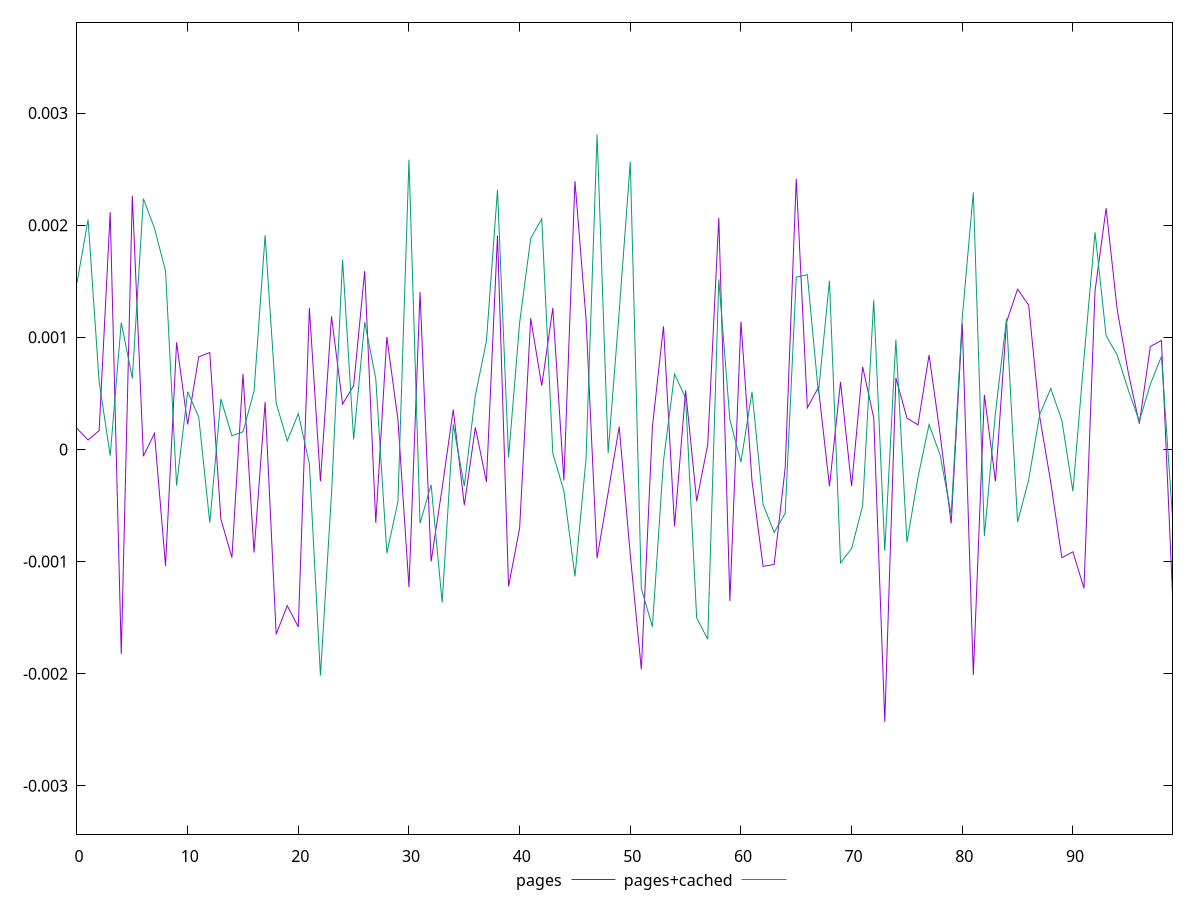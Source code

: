 reset

$pages <<EOF
0 0.00018715819351752903
1 0.00008432752881364688
2 0.00016738014350771104
3 0.002115209434940068
4 -0.0018246926577658894
5 0.0022627784042194062
6 -0.000060646561321874014
7 0.00014277564975450854
8 -0.001038376292201644
9 0.0009549371667829565
10 0.00022229960198749538
11 0.0008249406391492764
12 0.0008639083187619787
13 -0.0006199051112490645
14 -0.0009658342833890763
15 0.0006728891821940711
16 -0.0009201036397408033
17 0.0004218133711254368
18 -0.0016488501125389609
19 -0.0013935359938609731
20 -0.001583734807581833
21 0.0012603341186557717
22 -0.00028402546952606183
23 0.0011868565027458298
24 0.0004041146246584854
25 0.0005686598963828054
26 0.0015903342173210816
27 -0.0006553595010559118
28 0.0010029927738648547
29 0.00026650847741164634
30 -0.0012292827824968383
31 0.0014034904222668069
32 -0.0010004799472673979
33 -0.0003442080836236988
34 0.0003556461656930821
35 -0.000497143086245945
36 0.00019627860454699968
37 -0.0002901001110953349
38 0.00190664942100141
39 -0.0012219330774606275
40 -0.0007025925288829962
41 0.0011698576836159263
42 0.0005677877818987251
43 0.0012614677071918262
44 -0.00027808661682885685
45 0.0023922717755982493
46 0.0011665041859561672
47 -0.0009704752651327842
48 -0.0003859198328070473
49 0.0002028449115738115
50 -0.0009403815021495904
51 -0.0019618749665486087
52 0.00020173829790198997
53 0.0010972951239776756
54 -0.0006860555968121968
55 0.0005266433088856201
56 -0.0004620663798569463
57 0.00004226080189264764
58 0.0020641146380750083
59 -0.0013519163611722456
60 0.0011401970497045902
61 -0.00028305449466158457
62 -0.00104315543028924
63 -0.0010264814204780598
64 -0.00016482538511684348
65 0.002413939799943628
66 0.00037080862456643907
67 0.0005526262495989775
68 -0.00032890656454371696
69 0.0006006529533155719
70 -0.0003277497250876157
71 0.0007369740700562061
72 0.0002811976110582079
73 -0.0024315460696130863
74 0.0006371901717949366
75 0.0002799751949438614
76 0.00021808984792302393
77 0.000841600428976213
78 0.0001349663409417468
79 -0.0006614870579953586
80 0.0011223398721684785
81 -0.0020126129813666355
82 0.0004864134125193731
83 -0.0002858405904885791
84 0.0011354328705684882
85 0.0014293349485696646
86 0.0012874125821287538
87 0.0002912997070851034
88 -0.0002957100862193562
89 -0.0009663770799798388
90 -0.0009132412630663431
91 -0.0012386084246187928
92 0.001413885653704724
93 0.002151196803153304
94 0.0012488866877663277
95 0.0006864297375209017
96 0.00022930980909723569
97 0.0009189038725509316
98 0.0009711284001843277
99 -0.0012896607872668233
EOF

$pagesCached <<EOF
0 0.001485297552889703
1 0.0020494125868383848
2 0.0006041402630610816
3 -0.000054965354656731635
4 0.001130711908342684
5 0.0006339312404452812
6 0.0022364174081507117
7 0.001972715058887399
8 0.0015921093463627516
9 -0.00032340495253614155
10 0.0005146205022102273
11 0.0002894189236081918
12 -0.0006535224028829728
13 0.0004492875088932335
14 0.00012149123198291982
15 0.00015716455409568313
16 0.0005199400688298406
17 0.0019105112008135688
18 0.0004139184415768432
19 0.00007500668147185588
20 0.0003199107687612385
21 -0.00012968333844760922
22 -0.0020177937901371045
23 -0.00039508979759410643
24 0.0016923134770520565
25 0.00008824300158526092
26 0.001134784763612392
27 0.0006317809657776098
28 -0.0009251571415390325
29 -0.0004672386834408992
30 0.0025833289639302214
31 -0.0006594227945353365
32 -0.00031552368280719003
33 -0.001364768798552949
34 0.00022208983095650827
35 -0.00032670059743344416
36 0.00048151919914145443
37 0.0009664009726996514
38 0.002314580259973006
39 -0.0000722438665940994
40 0.0011299285685621768
41 0.0018814198422310712
42 0.002057372272251023
43 -0.000034477150643633624
44 -0.00037081247466403804
45 -0.00113290782874391
46 -0.00008535713467583468
47 0.00280940376796531
48 -0.00003141250171695194
49 0.001231214777173436
50 0.0025646297866197027
51 -0.00124172648754444
52 -0.0015815186607410125
53 -0.00010345534647589801
54 0.000672198677848656
55 0.00045715197769980674
56 -0.001502327072333643
57 -0.0016933512635394531
58 0.0015152241294463153
59 0.0002668707815746478
60 -0.00011324998669550289
61 0.0005137828910434816
62 -0.0004903028465253123
63 -0.000741023137690478
64 -0.0005704355566189151
65 0.0015365372941465694
66 0.0015581333054606483
67 0.0005038062812164673
68 0.0015048654827119084
69 -0.0010119513985320965
70 -0.0008844702376022793
71 -0.0005019433702615628
72 0.001330209088675532
73 -0.0009056571018763593
74 0.0009786410902977293
75 -0.0008279315325724693
76 -0.00024937497827059226
77 0.00022183623827254587
78 -0.000049800305231665305
79 -0.000583250820789708
80 0.0011734638195205218
81 0.0022923940181012814
82 -0.0007725649705255527
83 0.00032635129476679903
84 0.0011665573555854646
85 -0.0006485043420772501
86 -0.00027291933614567775
87 0.0003111523373999081
88 0.000544023037959917
89 0.00025855884946962787
90 -0.0003731544715152807
91 0.0008113262127193427
92 0.0019359201947026833
93 0.001014221549660576
94 0.0008420574763546374
95 0.0005319183175124497
96 0.0002503226233898254
97 0.0005814671069811256
98 0.0008286027557042325
99 -0.0006047468422015012
EOF

set key outside below
set xrange [0:99]
set yrange [-0.0034315460696130863:0.00380940376796531]
set trange [-0.0034315460696130863:0.00380940376796531]
set terminal svg size 640, 520 enhanced background rgb 'white'
set output "report_00017_2021-02-10T15-08-03.406Z/meta/pScore-difference/comparison/line/0_vs_1.svg"

plot $pages title "pages" with line, \
     $pagesCached title "pages+cached" with line

reset
